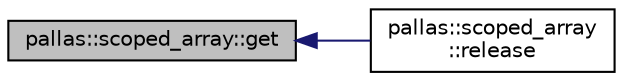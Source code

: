 digraph "pallas::scoped_array::get"
{
  edge [fontname="Helvetica",fontsize="10",labelfontname="Helvetica",labelfontsize="10"];
  node [fontname="Helvetica",fontsize="10",shape=record];
  rankdir="LR";
  Node1 [label="pallas::scoped_array::get",height=0.2,width=0.4,color="black", fillcolor="grey75", style="filled", fontcolor="black"];
  Node1 -> Node2 [dir="back",color="midnightblue",fontsize="10",style="solid",fontname="Helvetica"];
  Node2 [label="pallas::scoped_array\l::release",height=0.2,width=0.4,color="black", fillcolor="white", style="filled",URL="$classpallas_1_1scoped__array.html#a8726d3cc35fa753c875985bdbb9d53f0",tooltip="Release an array.]. "];
}
